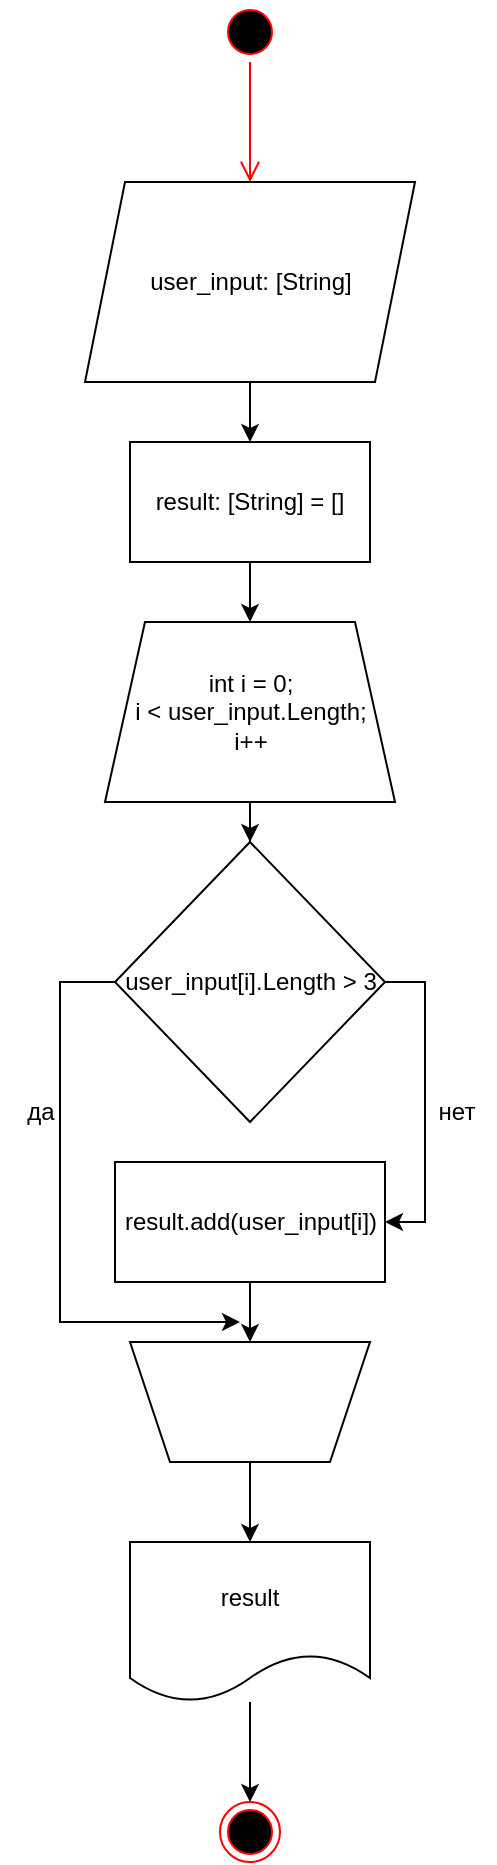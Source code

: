 <mxfile version="20.4.0"><diagram id="GQyaNo-7ULBcix8rbWEQ" name="Page-1"><mxGraphModel dx="1768" dy="1023" grid="1" gridSize="10" guides="1" tooltips="1" connect="1" arrows="1" fold="1" page="1" pageScale="1" pageWidth="850" pageHeight="1100" math="0" shadow="0"><root><mxCell id="0"/><mxCell id="1" parent="0"/><mxCell id="4dWsuTzZCrE4xV6o2F5l-1" value="" style="ellipse;html=1;shape=startState;fillColor=#000000;strokeColor=#ff0000;" vertex="1" parent="1"><mxGeometry x="380" y="40" width="30" height="30" as="geometry"/></mxCell><mxCell id="4dWsuTzZCrE4xV6o2F5l-2" value="" style="edgeStyle=orthogonalEdgeStyle;html=1;verticalAlign=bottom;endArrow=open;endSize=8;strokeColor=#ff0000;rounded=0;" edge="1" source="4dWsuTzZCrE4xV6o2F5l-1" parent="1"><mxGeometry relative="1" as="geometry"><mxPoint x="395" y="130" as="targetPoint"/></mxGeometry></mxCell><mxCell id="4dWsuTzZCrE4xV6o2F5l-5" value="" style="edgeStyle=orthogonalEdgeStyle;rounded=0;orthogonalLoop=1;jettySize=auto;html=1;" edge="1" parent="1" source="4dWsuTzZCrE4xV6o2F5l-3" target="4dWsuTzZCrE4xV6o2F5l-4"><mxGeometry relative="1" as="geometry"/></mxCell><mxCell id="4dWsuTzZCrE4xV6o2F5l-3" value="user_input: [String]" style="shape=parallelogram;perimeter=parallelogramPerimeter;whiteSpace=wrap;html=1;fixedSize=1;" vertex="1" parent="1"><mxGeometry x="312.5" y="130" width="165" height="100" as="geometry"/></mxCell><mxCell id="4dWsuTzZCrE4xV6o2F5l-7" value="" style="edgeStyle=orthogonalEdgeStyle;rounded=0;orthogonalLoop=1;jettySize=auto;html=1;" edge="1" parent="1" source="4dWsuTzZCrE4xV6o2F5l-4" target="4dWsuTzZCrE4xV6o2F5l-6"><mxGeometry relative="1" as="geometry"/></mxCell><mxCell id="4dWsuTzZCrE4xV6o2F5l-4" value="result: [String] = []" style="rounded=0;whiteSpace=wrap;html=1;" vertex="1" parent="1"><mxGeometry x="335" y="260" width="120" height="60" as="geometry"/></mxCell><mxCell id="4dWsuTzZCrE4xV6o2F5l-9" value="" style="edgeStyle=orthogonalEdgeStyle;rounded=0;orthogonalLoop=1;jettySize=auto;html=1;" edge="1" parent="1" source="4dWsuTzZCrE4xV6o2F5l-6" target="4dWsuTzZCrE4xV6o2F5l-8"><mxGeometry relative="1" as="geometry"/></mxCell><mxCell id="4dWsuTzZCrE4xV6o2F5l-6" value="&lt;div&gt;int i = 0;&lt;/div&gt;&lt;div&gt;i &amp;lt; user_input.Length;&lt;/div&gt;&lt;div&gt;i++&lt;br&gt;&lt;/div&gt;" style="shape=trapezoid;perimeter=trapezoidPerimeter;whiteSpace=wrap;html=1;fixedSize=1;" vertex="1" parent="1"><mxGeometry x="322.5" y="350" width="145" height="90" as="geometry"/></mxCell><mxCell id="4dWsuTzZCrE4xV6o2F5l-11" style="edgeStyle=orthogonalEdgeStyle;rounded=0;orthogonalLoop=1;jettySize=auto;html=1;exitX=1;exitY=0.5;exitDx=0;exitDy=0;entryX=1;entryY=0.5;entryDx=0;entryDy=0;" edge="1" parent="1" source="4dWsuTzZCrE4xV6o2F5l-8" target="4dWsuTzZCrE4xV6o2F5l-10"><mxGeometry relative="1" as="geometry"/></mxCell><mxCell id="4dWsuTzZCrE4xV6o2F5l-17" style="edgeStyle=orthogonalEdgeStyle;rounded=0;orthogonalLoop=1;jettySize=auto;html=1;exitX=0;exitY=0.5;exitDx=0;exitDy=0;" edge="1" parent="1" source="4dWsuTzZCrE4xV6o2F5l-8"><mxGeometry relative="1" as="geometry"><mxPoint x="390" y="700" as="targetPoint"/><Array as="points"><mxPoint x="300" y="530"/></Array></mxGeometry></mxCell><mxCell id="4dWsuTzZCrE4xV6o2F5l-8" value="user_input[i].Length &amp;gt; 3" style="rhombus;whiteSpace=wrap;html=1;" vertex="1" parent="1"><mxGeometry x="327.5" y="460" width="135" height="140" as="geometry"/></mxCell><mxCell id="4dWsuTzZCrE4xV6o2F5l-14" value="" style="edgeStyle=orthogonalEdgeStyle;rounded=0;orthogonalLoop=1;jettySize=auto;html=1;" edge="1" parent="1" source="4dWsuTzZCrE4xV6o2F5l-10" target="4dWsuTzZCrE4xV6o2F5l-13"><mxGeometry relative="1" as="geometry"/></mxCell><mxCell id="4dWsuTzZCrE4xV6o2F5l-10" value="result.add(user_input[i])" style="rounded=0;whiteSpace=wrap;html=1;" vertex="1" parent="1"><mxGeometry x="327.5" y="620" width="135" height="60" as="geometry"/></mxCell><mxCell id="4dWsuTzZCrE4xV6o2F5l-12" value="нет" style="text;html=1;align=center;verticalAlign=middle;resizable=0;points=[];autosize=1;strokeColor=none;fillColor=none;" vertex="1" parent="1"><mxGeometry x="477.5" y="580" width="40" height="30" as="geometry"/></mxCell><mxCell id="4dWsuTzZCrE4xV6o2F5l-20" value="" style="edgeStyle=orthogonalEdgeStyle;rounded=0;orthogonalLoop=1;jettySize=auto;html=1;" edge="1" parent="1" source="4dWsuTzZCrE4xV6o2F5l-13" target="4dWsuTzZCrE4xV6o2F5l-19"><mxGeometry relative="1" as="geometry"/></mxCell><mxCell id="4dWsuTzZCrE4xV6o2F5l-13" value="" style="shape=trapezoid;perimeter=trapezoidPerimeter;whiteSpace=wrap;html=1;fixedSize=1;rotation=-180;" vertex="1" parent="1"><mxGeometry x="335" y="710" width="120" height="60" as="geometry"/></mxCell><mxCell id="4dWsuTzZCrE4xV6o2F5l-18" value="да" style="text;html=1;align=center;verticalAlign=middle;resizable=0;points=[];autosize=1;strokeColor=none;fillColor=none;" vertex="1" parent="1"><mxGeometry x="270" y="580" width="40" height="30" as="geometry"/></mxCell><mxCell id="4dWsuTzZCrE4xV6o2F5l-22" value="" style="edgeStyle=orthogonalEdgeStyle;rounded=0;orthogonalLoop=1;jettySize=auto;html=1;" edge="1" parent="1" source="4dWsuTzZCrE4xV6o2F5l-19" target="4dWsuTzZCrE4xV6o2F5l-21"><mxGeometry relative="1" as="geometry"/></mxCell><mxCell id="4dWsuTzZCrE4xV6o2F5l-19" value="result" style="shape=document;whiteSpace=wrap;html=1;boundedLbl=1;" vertex="1" parent="1"><mxGeometry x="335" y="810" width="120" height="80" as="geometry"/></mxCell><mxCell id="4dWsuTzZCrE4xV6o2F5l-21" value="" style="ellipse;html=1;shape=endState;fillColor=#000000;strokeColor=#ff0000;" vertex="1" parent="1"><mxGeometry x="380" y="940" width="30" height="30" as="geometry"/></mxCell></root></mxGraphModel></diagram></mxfile>